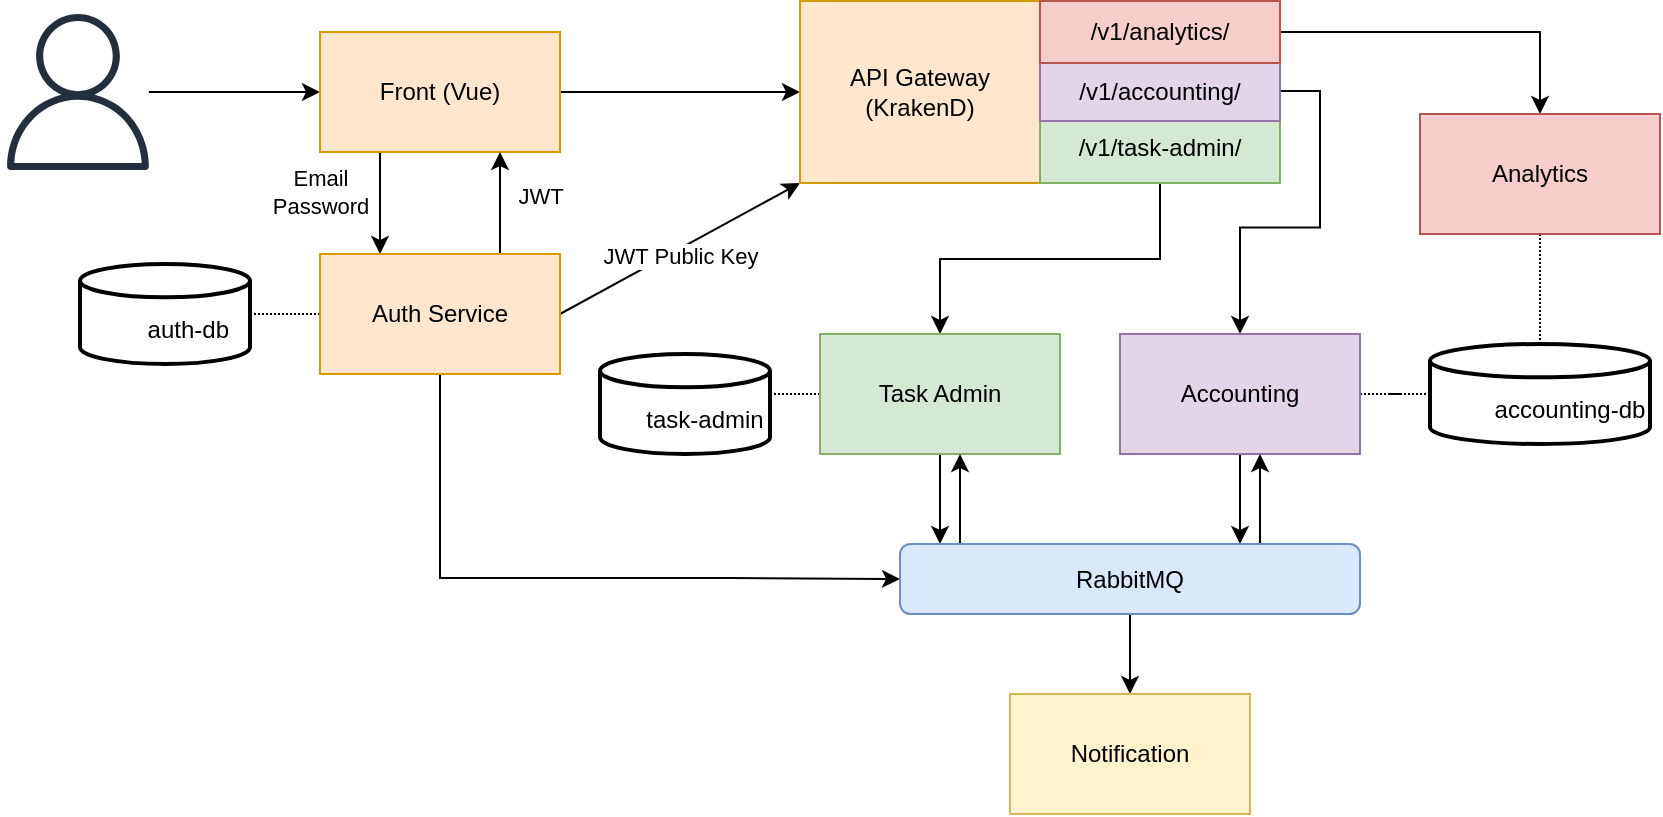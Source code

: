 <mxfile version="20.7.4" type="github">
  <diagram id="fQSt_fOK0Xsc4ARmpKlO" name="Page-1">
    <mxGraphModel dx="855" dy="577" grid="1" gridSize="10" guides="1" tooltips="1" connect="1" arrows="1" fold="1" page="1" pageScale="1" pageWidth="827" pageHeight="1169" math="0" shadow="0">
      <root>
        <mxCell id="0" />
        <mxCell id="1" parent="0" />
        <mxCell id="g4wnJ7qk00Yk6ikP5ePi-3" style="edgeStyle=orthogonalEdgeStyle;rounded=0;orthogonalLoop=1;jettySize=auto;html=1;" parent="1" source="g4wnJ7qk00Yk6ikP5ePi-1" target="g4wnJ7qk00Yk6ikP5ePi-2" edge="1">
          <mxGeometry relative="1" as="geometry" />
        </mxCell>
        <mxCell id="g4wnJ7qk00Yk6ikP5ePi-1" value="" style="sketch=0;outlineConnect=0;fontColor=#232F3E;gradientColor=none;fillColor=#232F3D;strokeColor=none;dashed=0;verticalLabelPosition=bottom;verticalAlign=top;align=center;html=1;fontSize=12;fontStyle=0;aspect=fixed;pointerEvents=1;shape=mxgraph.aws4.user;" parent="1" vertex="1">
          <mxGeometry x="40" y="80" width="78" height="78" as="geometry" />
        </mxCell>
        <mxCell id="g4wnJ7qk00Yk6ikP5ePi-5" style="edgeStyle=orthogonalEdgeStyle;rounded=0;orthogonalLoop=1;jettySize=auto;html=1;exitX=0.25;exitY=1;exitDx=0;exitDy=0;entryX=0.25;entryY=0;entryDx=0;entryDy=0;" parent="1" source="g4wnJ7qk00Yk6ikP5ePi-2" target="g4wnJ7qk00Yk6ikP5ePi-4" edge="1">
          <mxGeometry relative="1" as="geometry" />
        </mxCell>
        <mxCell id="g4wnJ7qk00Yk6ikP5ePi-7" value="Email&lt;br&gt;Password" style="edgeLabel;html=1;align=center;verticalAlign=middle;resizable=0;points=[];" parent="g4wnJ7qk00Yk6ikP5ePi-5" vertex="1" connectable="0">
          <mxGeometry x="-0.216" y="2" relative="1" as="geometry">
            <mxPoint x="-32" as="offset" />
          </mxGeometry>
        </mxCell>
        <mxCell id="g4wnJ7qk00Yk6ikP5ePi-11" style="edgeStyle=none;rounded=0;orthogonalLoop=1;jettySize=auto;html=1;" parent="1" source="g4wnJ7qk00Yk6ikP5ePi-2" target="g4wnJ7qk00Yk6ikP5ePi-9" edge="1">
          <mxGeometry relative="1" as="geometry" />
        </mxCell>
        <mxCell id="g4wnJ7qk00Yk6ikP5ePi-2" value="Front (Vue)" style="rounded=0;whiteSpace=wrap;html=1;fillColor=#ffe6cc;strokeColor=#d79b00;" parent="1" vertex="1">
          <mxGeometry x="200" y="89" width="120" height="60" as="geometry" />
        </mxCell>
        <mxCell id="g4wnJ7qk00Yk6ikP5ePi-6" style="edgeStyle=orthogonalEdgeStyle;rounded=0;orthogonalLoop=1;jettySize=auto;html=1;exitX=0.75;exitY=0;exitDx=0;exitDy=0;entryX=0.75;entryY=1;entryDx=0;entryDy=0;" parent="1" source="g4wnJ7qk00Yk6ikP5ePi-4" target="g4wnJ7qk00Yk6ikP5ePi-2" edge="1">
          <mxGeometry relative="1" as="geometry" />
        </mxCell>
        <mxCell id="g4wnJ7qk00Yk6ikP5ePi-8" value="JWT" style="edgeLabel;html=1;align=center;verticalAlign=middle;resizable=0;points=[];" parent="g4wnJ7qk00Yk6ikP5ePi-6" vertex="1" connectable="0">
          <mxGeometry x="0.137" y="2" relative="1" as="geometry">
            <mxPoint x="22" as="offset" />
          </mxGeometry>
        </mxCell>
        <mxCell id="g4wnJ7qk00Yk6ikP5ePi-10" style="rounded=0;orthogonalLoop=1;jettySize=auto;html=1;entryX=0;entryY=1;entryDx=0;entryDy=0;exitX=1;exitY=0.5;exitDx=0;exitDy=0;" parent="1" source="g4wnJ7qk00Yk6ikP5ePi-4" target="g4wnJ7qk00Yk6ikP5ePi-9" edge="1">
          <mxGeometry relative="1" as="geometry" />
        </mxCell>
        <mxCell id="g4wnJ7qk00Yk6ikP5ePi-18" value="JWT Public Key" style="edgeLabel;html=1;align=center;verticalAlign=middle;resizable=0;points=[];" parent="g4wnJ7qk00Yk6ikP5ePi-10" vertex="1" connectable="0">
          <mxGeometry x="-0.221" y="-1" relative="1" as="geometry">
            <mxPoint x="13" y="-5" as="offset" />
          </mxGeometry>
        </mxCell>
        <mxCell id="g4wnJ7qk00Yk6ikP5ePi-81" style="edgeStyle=orthogonalEdgeStyle;rounded=0;orthogonalLoop=1;jettySize=auto;html=1;strokeColor=default;endArrow=none;endFill=0;dashed=1;dashPattern=1 1;" parent="1" source="g4wnJ7qk00Yk6ikP5ePi-4" target="g4wnJ7qk00Yk6ikP5ePi-25" edge="1">
          <mxGeometry relative="1" as="geometry">
            <Array as="points">
              <mxPoint x="170" y="230" />
              <mxPoint x="170" y="230" />
            </Array>
          </mxGeometry>
        </mxCell>
        <mxCell id="9R83s1zdaic50S2I6MP4-2" style="edgeStyle=orthogonalEdgeStyle;rounded=0;orthogonalLoop=1;jettySize=auto;html=1;entryX=0;entryY=0.5;entryDx=0;entryDy=0;" edge="1" parent="1" source="g4wnJ7qk00Yk6ikP5ePi-4" target="g4wnJ7qk00Yk6ikP5ePi-34">
          <mxGeometry relative="1" as="geometry">
            <Array as="points">
              <mxPoint x="260" y="362" />
              <mxPoint x="405" y="362" />
            </Array>
          </mxGeometry>
        </mxCell>
        <mxCell id="g4wnJ7qk00Yk6ikP5ePi-4" value="Auth Service" style="rounded=0;whiteSpace=wrap;html=1;fillColor=#ffe6cc;strokeColor=#d79b00;" parent="1" vertex="1">
          <mxGeometry x="200" y="200" width="120" height="60" as="geometry" />
        </mxCell>
        <mxCell id="g4wnJ7qk00Yk6ikP5ePi-9" value="API Gateway&lt;br&gt;(KrakenD)" style="rounded=0;whiteSpace=wrap;html=1;fillColor=#ffe6cc;strokeColor=#d79b00;" parent="1" vertex="1">
          <mxGeometry x="440" y="73.5" width="120" height="91" as="geometry" />
        </mxCell>
        <mxCell id="g4wnJ7qk00Yk6ikP5ePi-59" style="edgeStyle=elbowEdgeStyle;rounded=0;orthogonalLoop=1;jettySize=auto;html=1;entryX=0.5;entryY=0;entryDx=0;entryDy=0;strokeColor=default;endArrow=classic;endFill=1;elbow=vertical;" parent="1" source="g4wnJ7qk00Yk6ikP5ePi-13" target="g4wnJ7qk00Yk6ikP5ePi-19" edge="1">
          <mxGeometry relative="1" as="geometry" />
        </mxCell>
        <mxCell id="g4wnJ7qk00Yk6ikP5ePi-13" value="/v1/task-admin/" style="rounded=0;whiteSpace=wrap;html=1;fillColor=#d5e8d4;strokeColor=#82b366;" parent="1" vertex="1">
          <mxGeometry x="560" y="130" width="120" height="34.5" as="geometry" />
        </mxCell>
        <mxCell id="g4wnJ7qk00Yk6ikP5ePi-60" style="edgeStyle=orthogonalEdgeStyle;rounded=0;orthogonalLoop=1;jettySize=auto;html=1;entryX=0.5;entryY=0;entryDx=0;entryDy=0;strokeColor=default;endArrow=classic;endFill=1;exitX=1;exitY=0.5;exitDx=0;exitDy=0;" parent="1" source="g4wnJ7qk00Yk6ikP5ePi-14" target="g4wnJ7qk00Yk6ikP5ePi-29" edge="1">
          <mxGeometry x="-0.131" y="30" relative="1" as="geometry">
            <mxPoint as="offset" />
          </mxGeometry>
        </mxCell>
        <mxCell id="g4wnJ7qk00Yk6ikP5ePi-14" value="/v1/accounting/" style="rounded=0;whiteSpace=wrap;html=1;fillColor=#e1d5e7;strokeColor=#9673a6;" parent="1" vertex="1">
          <mxGeometry x="560" y="103.5" width="120" height="30" as="geometry" />
        </mxCell>
        <mxCell id="g4wnJ7qk00Yk6ikP5ePi-61" style="edgeStyle=orthogonalEdgeStyle;rounded=0;orthogonalLoop=1;jettySize=auto;html=1;strokeColor=default;endArrow=classic;endFill=1;" parent="1" source="g4wnJ7qk00Yk6ikP5ePi-16" target="g4wnJ7qk00Yk6ikP5ePi-31" edge="1">
          <mxGeometry relative="1" as="geometry" />
        </mxCell>
        <mxCell id="g4wnJ7qk00Yk6ikP5ePi-16" value="/v1/analytics/" style="rounded=0;whiteSpace=wrap;html=1;fillColor=#f8cecc;strokeColor=#b85450;" parent="1" vertex="1">
          <mxGeometry x="560" y="73.5" width="120" height="31" as="geometry" />
        </mxCell>
        <mxCell id="g4wnJ7qk00Yk6ikP5ePi-75" style="edgeStyle=orthogonalEdgeStyle;rounded=0;orthogonalLoop=1;jettySize=auto;html=1;exitX=0.5;exitY=1;exitDx=0;exitDy=0;strokeColor=default;endArrow=classic;endFill=1;" parent="1" source="g4wnJ7qk00Yk6ikP5ePi-19" target="g4wnJ7qk00Yk6ikP5ePi-34" edge="1">
          <mxGeometry relative="1" as="geometry">
            <Array as="points">
              <mxPoint x="510" y="330" />
              <mxPoint x="510" y="330" />
            </Array>
          </mxGeometry>
        </mxCell>
        <mxCell id="g4wnJ7qk00Yk6ikP5ePi-80" style="edgeStyle=orthogonalEdgeStyle;rounded=0;orthogonalLoop=1;jettySize=auto;html=1;strokeColor=default;endArrow=none;endFill=0;dashed=1;dashPattern=1 1;" parent="1" source="g4wnJ7qk00Yk6ikP5ePi-19" target="g4wnJ7qk00Yk6ikP5ePi-20" edge="1">
          <mxGeometry relative="1" as="geometry">
            <Array as="points">
              <mxPoint x="383" y="260" />
            </Array>
          </mxGeometry>
        </mxCell>
        <mxCell id="g4wnJ7qk00Yk6ikP5ePi-19" value="Task Admin" style="rounded=0;whiteSpace=wrap;html=1;fillColor=#d5e8d4;strokeColor=#82b366;" parent="1" vertex="1">
          <mxGeometry x="450" y="240" width="120" height="60" as="geometry" />
        </mxCell>
        <mxCell id="g4wnJ7qk00Yk6ikP5ePi-20" value="&lt;br&gt;&amp;nbsp; &amp;nbsp; &amp;nbsp; task-admin" style="strokeWidth=2;html=1;shape=mxgraph.flowchart.database;whiteSpace=wrap;" parent="1" vertex="1">
          <mxGeometry x="340" y="250" width="85" height="50" as="geometry" />
        </mxCell>
        <mxCell id="g4wnJ7qk00Yk6ikP5ePi-25" value="&amp;nbsp; &amp;nbsp; &amp;nbsp; &amp;nbsp;&lt;br&gt;&amp;nbsp; &amp;nbsp; &amp;nbsp; &amp;nbsp;auth-db" style="strokeWidth=2;html=1;shape=mxgraph.flowchart.database;whiteSpace=wrap;" parent="1" vertex="1">
          <mxGeometry x="80" y="205" width="85" height="50" as="geometry" />
        </mxCell>
        <mxCell id="g4wnJ7qk00Yk6ikP5ePi-26" value="&amp;nbsp; &amp;nbsp; &amp;nbsp; &lt;br&gt;&amp;nbsp; &amp;nbsp; &amp;nbsp; &amp;nbsp; &amp;nbsp;accounting-db" style="strokeWidth=2;html=1;shape=mxgraph.flowchart.database;whiteSpace=wrap;" parent="1" vertex="1">
          <mxGeometry x="755" y="245" width="110" height="50" as="geometry" />
        </mxCell>
        <mxCell id="g4wnJ7qk00Yk6ikP5ePi-74" style="edgeStyle=orthogonalEdgeStyle;rounded=0;orthogonalLoop=1;jettySize=auto;html=1;strokeColor=default;endArrow=classic;endFill=1;elbow=vertical;" parent="1" source="g4wnJ7qk00Yk6ikP5ePi-29" target="g4wnJ7qk00Yk6ikP5ePi-34" edge="1">
          <mxGeometry relative="1" as="geometry">
            <Array as="points">
              <mxPoint x="660" y="330" />
              <mxPoint x="660" y="330" />
            </Array>
          </mxGeometry>
        </mxCell>
        <mxCell id="g4wnJ7qk00Yk6ikP5ePi-87" style="edgeStyle=orthogonalEdgeStyle;rounded=0;orthogonalLoop=1;jettySize=auto;html=1;entryX=0;entryY=0.5;entryDx=0;entryDy=0;entryPerimeter=0;dashed=1;dashPattern=1 1;strokeColor=default;endArrow=none;endFill=0;" parent="1" source="g4wnJ7qk00Yk6ikP5ePi-29" target="g4wnJ7qk00Yk6ikP5ePi-26" edge="1">
          <mxGeometry relative="1" as="geometry" />
        </mxCell>
        <mxCell id="g4wnJ7qk00Yk6ikP5ePi-29" value="Accounting" style="rounded=0;whiteSpace=wrap;html=1;fillColor=#e1d5e7;strokeColor=#9673a6;" parent="1" vertex="1">
          <mxGeometry x="600" y="240" width="120" height="60" as="geometry" />
        </mxCell>
        <mxCell id="g4wnJ7qk00Yk6ikP5ePi-73" style="edgeStyle=elbowEdgeStyle;rounded=0;orthogonalLoop=1;jettySize=auto;html=1;strokeColor=default;endArrow=classic;endFill=1;elbow=vertical;" parent="1" source="g4wnJ7qk00Yk6ikP5ePi-34" target="g4wnJ7qk00Yk6ikP5ePi-29" edge="1">
          <mxGeometry x="0.111" y="20" relative="1" as="geometry">
            <Array as="points">
              <mxPoint x="670" y="320" />
              <mxPoint x="690" y="330" />
            </Array>
            <mxPoint as="offset" />
          </mxGeometry>
        </mxCell>
        <mxCell id="g4wnJ7qk00Yk6ikP5ePi-77" style="edgeStyle=orthogonalEdgeStyle;rounded=0;orthogonalLoop=1;jettySize=auto;html=1;exitX=0.5;exitY=1;exitDx=0;exitDy=0;strokeColor=default;endArrow=classic;endFill=1;" parent="1" source="g4wnJ7qk00Yk6ikP5ePi-34" target="g4wnJ7qk00Yk6ikP5ePi-45" edge="1">
          <mxGeometry relative="1" as="geometry" />
        </mxCell>
        <mxCell id="9R83s1zdaic50S2I6MP4-1" style="edgeStyle=orthogonalEdgeStyle;rounded=0;orthogonalLoop=1;jettySize=auto;html=1;" edge="1" parent="1" source="g4wnJ7qk00Yk6ikP5ePi-34" target="g4wnJ7qk00Yk6ikP5ePi-19">
          <mxGeometry relative="1" as="geometry">
            <mxPoint x="548" y="360" as="sourcePoint" />
            <Array as="points">
              <mxPoint x="520" y="320" />
              <mxPoint x="520" y="320" />
            </Array>
          </mxGeometry>
        </mxCell>
        <mxCell id="g4wnJ7qk00Yk6ikP5ePi-34" value="RabbitMQ" style="rounded=1;whiteSpace=wrap;html=1;fillColor=#dae8fc;strokeColor=#6c8ebf;" parent="1" vertex="1">
          <mxGeometry x="490" y="345" width="230" height="35" as="geometry" />
        </mxCell>
        <mxCell id="g4wnJ7qk00Yk6ikP5ePi-45" value="Notification" style="rounded=0;whiteSpace=wrap;html=1;fillColor=#fff2cc;strokeColor=#d6b656;" parent="1" vertex="1">
          <mxGeometry x="545" y="420" width="120" height="60" as="geometry" />
        </mxCell>
        <mxCell id="g4wnJ7qk00Yk6ikP5ePi-88" style="edgeStyle=orthogonalEdgeStyle;rounded=0;orthogonalLoop=1;jettySize=auto;html=1;entryX=0.5;entryY=0;entryDx=0;entryDy=0;entryPerimeter=0;dashed=1;dashPattern=1 1;strokeColor=default;endArrow=none;endFill=0;" parent="1" source="g4wnJ7qk00Yk6ikP5ePi-31" target="g4wnJ7qk00Yk6ikP5ePi-26" edge="1">
          <mxGeometry relative="1" as="geometry" />
        </mxCell>
        <mxCell id="g4wnJ7qk00Yk6ikP5ePi-31" value="Analytics" style="rounded=0;whiteSpace=wrap;html=1;fillColor=#f8cecc;strokeColor=#b85450;" parent="1" vertex="1">
          <mxGeometry x="750" y="130" width="120" height="60" as="geometry" />
        </mxCell>
        <mxCell id="g4wnJ7qk00Yk6ikP5ePi-22" value="" style="shape=image;verticalLabelPosition=bottom;labelBackgroundColor=default;verticalAlign=top;aspect=fixed;imageAspect=0;image=https://upload.wikimedia.org/wikipedia/commons/thumb/2/29/Postgresql_elephant.svg/993px-Postgresql_elephant.svg.png;" parent="1" vertex="1">
          <mxGeometry x="86.5" y="231" width="19.39" height="20" as="geometry" />
        </mxCell>
        <mxCell id="g4wnJ7qk00Yk6ikP5ePi-83" value="" style="shape=image;verticalLabelPosition=bottom;labelBackgroundColor=default;verticalAlign=top;aspect=fixed;imageAspect=0;image=https://upload.wikimedia.org/wikipedia/commons/thumb/2/29/Postgresql_elephant.svg/993px-Postgresql_elephant.svg.png;" parent="1" vertex="1">
          <mxGeometry x="342" y="270" width="19.39" height="20" as="geometry" />
        </mxCell>
        <mxCell id="g4wnJ7qk00Yk6ikP5ePi-84" value="" style="shape=image;verticalLabelPosition=bottom;labelBackgroundColor=default;verticalAlign=top;aspect=fixed;imageAspect=0;image=https://upload.wikimedia.org/wikipedia/commons/thumb/2/29/Postgresql_elephant.svg/993px-Postgresql_elephant.svg.png;" parent="1" vertex="1">
          <mxGeometry x="758" y="270" width="19.39" height="20" as="geometry" />
        </mxCell>
      </root>
    </mxGraphModel>
  </diagram>
</mxfile>
